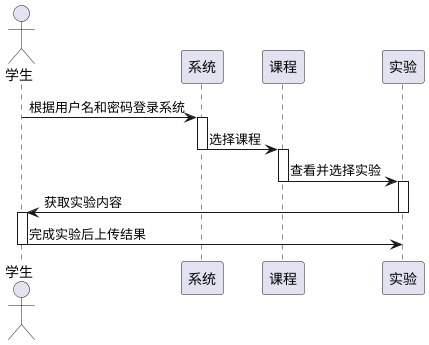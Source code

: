 @startuml

actor 学生 as A
participant "系统" as B
participant "课程" as C
participant "实验" as D


A -> B: 根据用户名和密码登录系统
activate B
B -> C :选择课程
deactivate B

activate C
C -> D :查看并选择实验
deactivate C

activate D
D -> A :获取实验内容
deactivate D

activate A
A -> D :完成实验后上传结果
deactivate A

@enduml